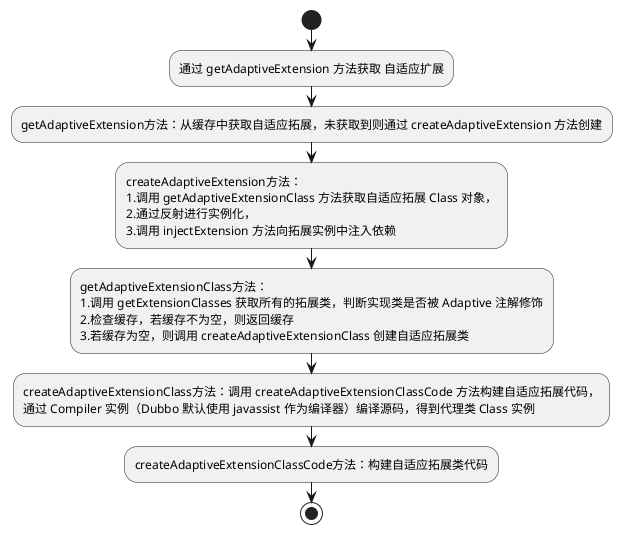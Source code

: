 @startuml
'https://plantuml.com/activity-diagram-beta

start
:通过 getAdaptiveExtension 方法获取 自适应扩展;

:getAdaptiveExtension方法：从缓存中获取自适应拓展，未获取到则通过 createAdaptiveExtension 方法创建;

:createAdaptiveExtension方法：
1.调用 getAdaptiveExtensionClass 方法获取自适应拓展 Class 对象，
2.通过反射进行实例化，
3.调用 injectExtension 方法向拓展实例中注入依赖;

:getAdaptiveExtensionClass方法：
1.调用 getExtensionClasses 获取所有的拓展类，判断实现类是否被 Adaptive 注解修饰
2.检查缓存，若缓存不为空，则返回缓存
3.若缓存为空，则调用 createAdaptiveExtensionClass 创建自适应拓展类;

:createAdaptiveExtensionClass方法：调用 createAdaptiveExtensionClassCode 方法构建自适应拓展代码，
通过 Compiler 实例（Dubbo 默认使用 javassist 作为编译器）编译源码，得到代理类 Class 实例;

:createAdaptiveExtensionClassCode方法：构建自适应拓展类代码;

stop

@enduml
